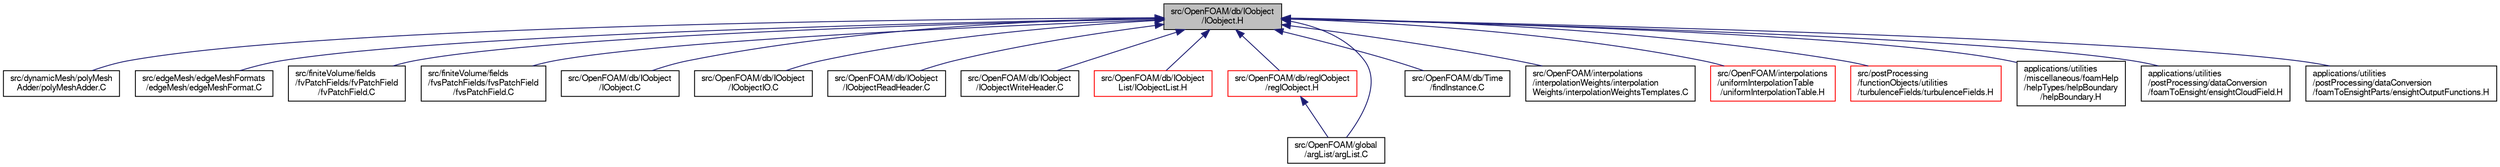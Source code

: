 digraph "src/OpenFOAM/db/IOobject/IOobject.H"
{
  bgcolor="transparent";
  edge [fontname="FreeSans",fontsize="10",labelfontname="FreeSans",labelfontsize="10"];
  node [fontname="FreeSans",fontsize="10",shape=record];
  Node48 [label="src/OpenFOAM/db/IOobject\l/IOobject.H",height=0.2,width=0.4,color="black", fillcolor="grey75", style="filled", fontcolor="black"];
  Node48 -> Node49 [dir="back",color="midnightblue",fontsize="10",style="solid",fontname="FreeSans"];
  Node49 [label="src/dynamicMesh/polyMesh\lAdder/polyMeshAdder.C",height=0.2,width=0.4,color="black",URL="$a00650.html"];
  Node48 -> Node50 [dir="back",color="midnightblue",fontsize="10",style="solid",fontname="FreeSans"];
  Node50 [label="src/edgeMesh/edgeMeshFormats\l/edgeMesh/edgeMeshFormat.C",height=0.2,width=0.4,color="black",URL="$a00896.html"];
  Node48 -> Node51 [dir="back",color="midnightblue",fontsize="10",style="solid",fontname="FreeSans"];
  Node51 [label="src/finiteVolume/fields\l/fvPatchFields/fvPatchField\l/fvPatchField.C",height=0.2,width=0.4,color="black",URL="$a02462.html"];
  Node48 -> Node52 [dir="back",color="midnightblue",fontsize="10",style="solid",fontname="FreeSans"];
  Node52 [label="src/finiteVolume/fields\l/fvsPatchFields/fvsPatchField\l/fvsPatchField.C",height=0.2,width=0.4,color="black",URL="$a02708.html"];
  Node48 -> Node53 [dir="back",color="midnightblue",fontsize="10",style="solid",fontname="FreeSans"];
  Node53 [label="src/OpenFOAM/db/IOobject\l/IOobject.C",height=0.2,width=0.4,color="black",URL="$a08984.html"];
  Node48 -> Node54 [dir="back",color="midnightblue",fontsize="10",style="solid",fontname="FreeSans"];
  Node54 [label="src/OpenFOAM/db/IOobject\l/IOobjectIO.C",height=0.2,width=0.4,color="black",URL="$a08993.html",tooltip="Print a summary of the data described by the IOobject (for use in erroring, etc.) via the global &#39;Inf..."];
  Node48 -> Node55 [dir="back",color="midnightblue",fontsize="10",style="solid",fontname="FreeSans"];
  Node55 [label="src/OpenFOAM/db/IOobject\l/IOobjectReadHeader.C",height=0.2,width=0.4,color="black",URL="$a08996.html"];
  Node48 -> Node56 [dir="back",color="midnightblue",fontsize="10",style="solid",fontname="FreeSans"];
  Node56 [label="src/OpenFOAM/db/IOobject\l/IOobjectWriteHeader.C",height=0.2,width=0.4,color="black",URL="$a08999.html",tooltip="Writes the header description of the File to the stream associated with the File. ..."];
  Node48 -> Node57 [dir="back",color="midnightblue",fontsize="10",style="solid",fontname="FreeSans"];
  Node57 [label="src/OpenFOAM/db/IOobject\lList/IOobjectList.H",height=0.2,width=0.4,color="red",URL="$a09005.html"];
  Node48 -> Node93 [dir="back",color="midnightblue",fontsize="10",style="solid",fontname="FreeSans"];
  Node93 [label="src/OpenFOAM/db/regIOobject\l/regIOobject.H",height=0.2,width=0.4,color="red",URL="$a09251.html"];
  Node93 -> Node3881 [dir="back",color="midnightblue",fontsize="10",style="solid",fontname="FreeSans"];
  Node3881 [label="src/OpenFOAM/global\l/argList/argList.C",height=0.2,width=0.4,color="black",URL="$a10190.html"];
  Node48 -> Node3092 [dir="back",color="midnightblue",fontsize="10",style="solid",fontname="FreeSans"];
  Node3092 [label="src/OpenFOAM/db/Time\l/findInstance.C",height=0.2,width=0.4,color="black",URL="$a09287.html",tooltip="If \"name\" is empty: return the location of \"directory\" If \"name\" is not empty: return the location of..."];
  Node48 -> Node3881 [dir="back",color="midnightblue",fontsize="10",style="solid",fontname="FreeSans"];
  Node48 -> Node3363 [dir="back",color="midnightblue",fontsize="10",style="solid",fontname="FreeSans"];
  Node3363 [label="src/OpenFOAM/interpolations\l/interpolationWeights/interpolation\lWeights/interpolationWeightsTemplates.C",height=0.2,width=0.4,color="black",URL="$a10460.html"];
  Node48 -> Node3364 [dir="back",color="midnightblue",fontsize="10",style="solid",fontname="FreeSans"];
  Node3364 [label="src/OpenFOAM/interpolations\l/uniformInterpolationTable\l/uniformInterpolationTable.H",height=0.2,width=0.4,color="red",URL="$a10505.html"];
  Node48 -> Node3917 [dir="back",color="midnightblue",fontsize="10",style="solid",fontname="FreeSans"];
  Node3917 [label="src/postProcessing\l/functionObjects/utilities\l/turbulenceFields/turbulenceFields.H",height=0.2,width=0.4,color="red",URL="$a13871.html"];
  Node48 -> Node3918 [dir="back",color="midnightblue",fontsize="10",style="solid",fontname="FreeSans"];
  Node3918 [label="applications/utilities\l/miscellaneous/foamHelp\l/helpTypes/helpBoundary\l/helpBoundary.H",height=0.2,width=0.4,color="black",URL="$a18704.html"];
  Node48 -> Node466 [dir="back",color="midnightblue",fontsize="10",style="solid",fontname="FreeSans"];
  Node466 [label="applications/utilities\l/postProcessing/dataConversion\l/foamToEnsight/ensightCloudField.H",height=0.2,width=0.4,color="black",URL="$a18833.html"];
  Node48 -> Node467 [dir="back",color="midnightblue",fontsize="10",style="solid",fontname="FreeSans"];
  Node467 [label="applications/utilities\l/postProcessing/dataConversion\l/foamToEnsightParts/ensightOutputFunctions.H",height=0.2,width=0.4,color="black",URL="$a18878.html",tooltip="Miscellaneous collection of functions and template related to Ensight data. "];
}

